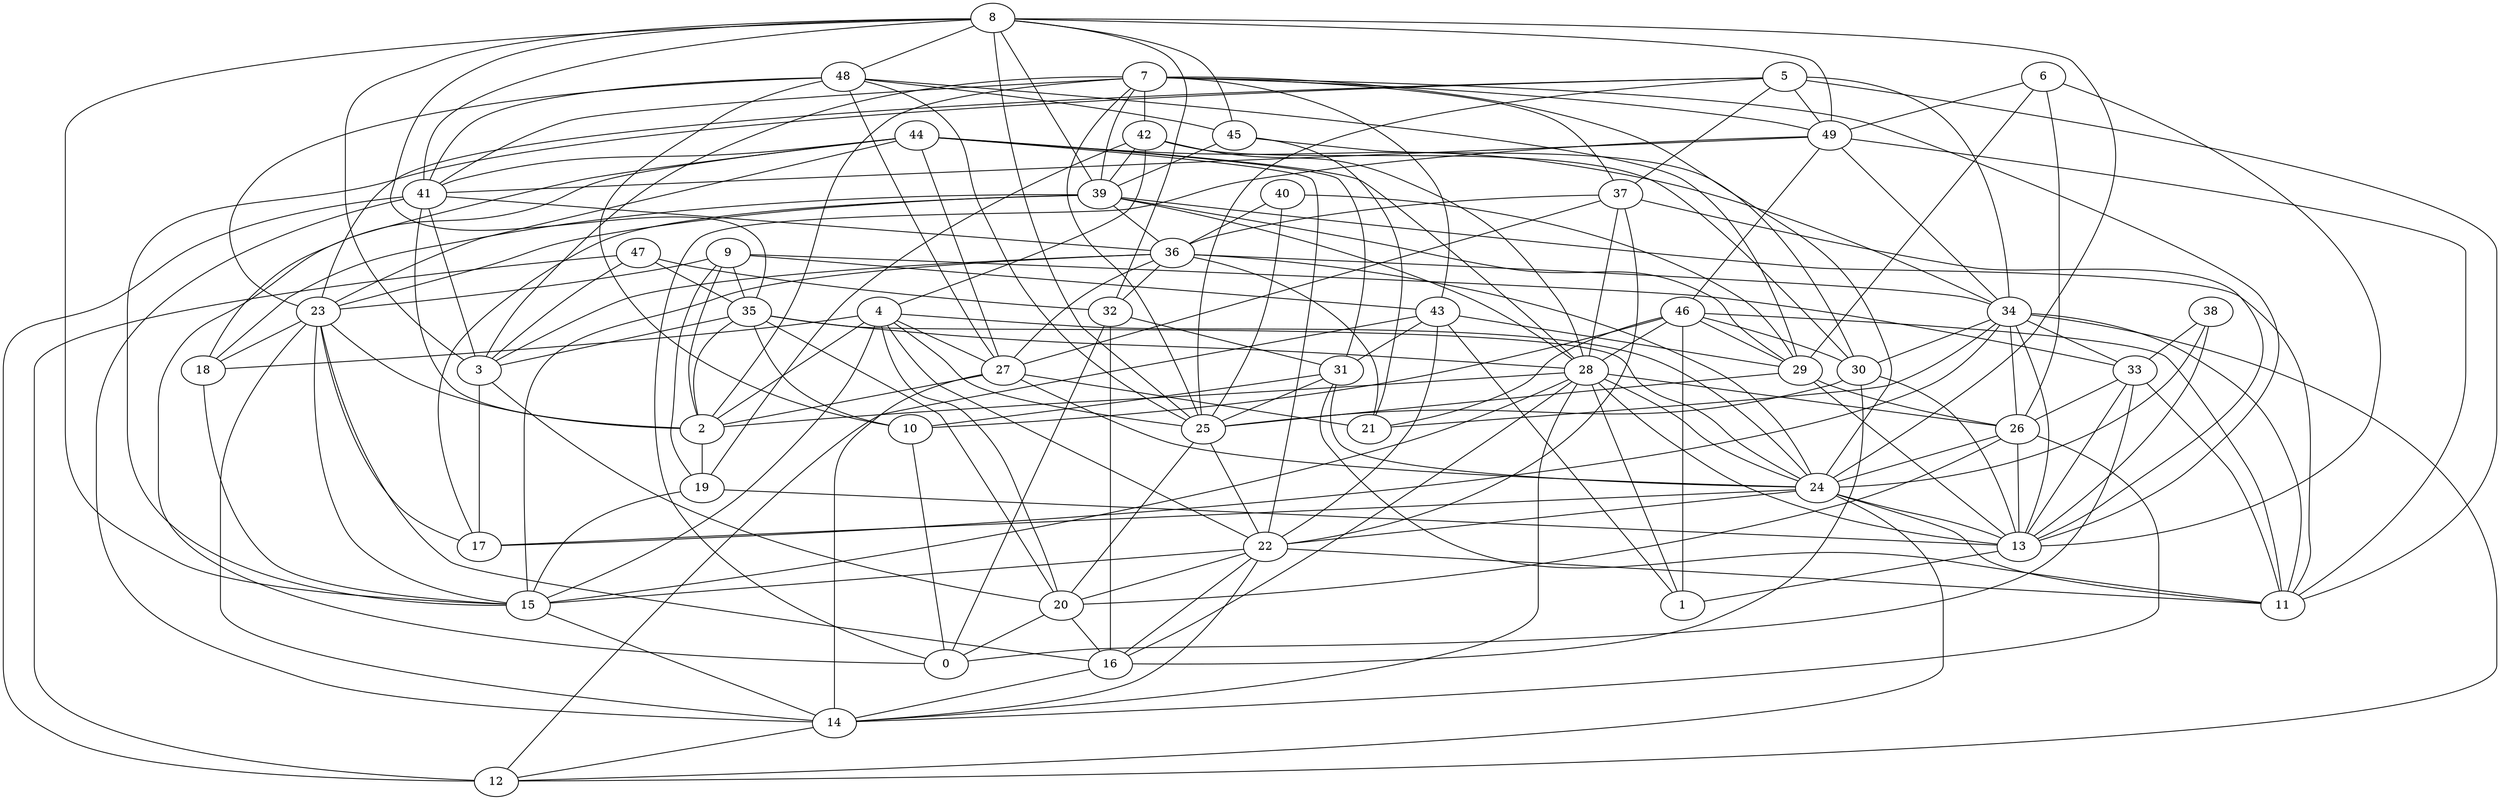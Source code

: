 digraph GG_graph {

subgraph G_graph {
edge [color = black]
"5" -> "15" [dir = none]
"33" -> "26" [dir = none]
"38" -> "24" [dir = none]
"48" -> "25" [dir = none]
"43" -> "1" [dir = none]
"47" -> "32" [dir = none]
"7" -> "37" [dir = none]
"9" -> "43" [dir = none]
"9" -> "19" [dir = none]
"9" -> "23" [dir = none]
"32" -> "16" [dir = none]
"32" -> "31" [dir = none]
"6" -> "13" [dir = none]
"45" -> "21" [dir = none]
"27" -> "24" [dir = none]
"35" -> "20" [dir = none]
"35" -> "24" [dir = none]
"40" -> "36" [dir = none]
"41" -> "36" [dir = none]
"28" -> "13" [dir = none]
"28" -> "15" [dir = none]
"28" -> "24" [dir = none]
"46" -> "21" [dir = none]
"46" -> "11" [dir = none]
"31" -> "10" [dir = none]
"31" -> "25" [dir = none]
"31" -> "11" [dir = none]
"37" -> "22" [dir = none]
"37" -> "28" [dir = none]
"34" -> "13" [dir = none]
"14" -> "12" [dir = none]
"18" -> "15" [dir = none]
"24" -> "17" [dir = none]
"24" -> "11" [dir = none]
"15" -> "14" [dir = none]
"29" -> "26" [dir = none]
"29" -> "13" [dir = none]
"42" -> "30" [dir = none]
"42" -> "28" [dir = none]
"49" -> "41" [dir = none]
"8" -> "32" [dir = none]
"4" -> "18" [dir = none]
"39" -> "23" [dir = none]
"44" -> "0" [dir = none]
"44" -> "41" [dir = none]
"44" -> "31" [dir = none]
"23" -> "2" [dir = none]
"23" -> "15" [dir = none]
"36" -> "3" [dir = none]
"22" -> "11" [dir = none]
"7" -> "13" [dir = none]
"31" -> "24" [dir = none]
"35" -> "10" [dir = none]
"24" -> "12" [dir = none]
"3" -> "20" [dir = none]
"37" -> "36" [dir = none]
"39" -> "28" [dir = none]
"40" -> "29" [dir = none]
"28" -> "1" [dir = none]
"32" -> "0" [dir = none]
"9" -> "2" [dir = none]
"33" -> "11" [dir = none]
"44" -> "27" [dir = none]
"34" -> "33" [dir = none]
"34" -> "26" [dir = none]
"41" -> "3" [dir = none]
"28" -> "26" [dir = none]
"8" -> "35" [dir = none]
"49" -> "46" [dir = none]
"36" -> "34" [dir = none]
"45" -> "39" [dir = none]
"44" -> "28" [dir = none]
"7" -> "43" [dir = none]
"6" -> "26" [dir = none]
"36" -> "32" [dir = none]
"47" -> "12" [dir = none]
"48" -> "10" [dir = none]
"49" -> "0" [dir = none]
"38" -> "33" [dir = none]
"46" -> "29" [dir = none]
"19" -> "13" [dir = none]
"27" -> "21" [dir = none]
"49" -> "11" [dir = none]
"48" -> "29" [dir = none]
"39" -> "29" [dir = none]
"4" -> "15" [dir = none]
"46" -> "30" [dir = none]
"45" -> "30" [dir = none]
"48" -> "27" [dir = none]
"30" -> "16" [dir = none]
"43" -> "29" [dir = none]
"37" -> "13" [dir = none]
"27" -> "2" [dir = none]
"22" -> "16" [dir = none]
"25" -> "22" [dir = none]
"13" -> "1" [dir = none]
"23" -> "16" [dir = none]
"20" -> "0" [dir = none]
"25" -> "20" [dir = none]
"16" -> "14" [dir = none]
"34" -> "30" [dir = none]
"33" -> "13" [dir = none]
"47" -> "35" [dir = none]
"6" -> "29" [dir = none]
"28" -> "14" [dir = none]
"9" -> "33" [dir = none]
"24" -> "13" [dir = none]
"42" -> "4" [dir = none]
"8" -> "15" [dir = none]
"5" -> "11" [dir = none]
"8" -> "39" [dir = none]
"8" -> "49" [dir = none]
"41" -> "12" [dir = none]
"39" -> "18" [dir = none]
"7" -> "3" [dir = none]
"48" -> "41" [dir = none]
"19" -> "15" [dir = none]
"22" -> "14" [dir = none]
"8" -> "24" [dir = none]
"7" -> "25" [dir = none]
"8" -> "3" [dir = none]
"20" -> "16" [dir = none]
"42" -> "19" [dir = none]
"48" -> "23" [dir = none]
"44" -> "34" [dir = none]
"30" -> "25" [dir = none]
"7" -> "42" [dir = none]
"44" -> "23" [dir = none]
"5" -> "25" [dir = none]
"35" -> "28" [dir = none]
"23" -> "14" [dir = none]
"4" -> "20" [dir = none]
"48" -> "45" [dir = none]
"4" -> "24" [dir = none]
"7" -> "41" [dir = none]
"4" -> "27" [dir = none]
"46" -> "1" [dir = none]
"28" -> "2" [dir = none]
"44" -> "18" [dir = none]
"42" -> "39" [dir = none]
"33" -> "0" [dir = none]
"23" -> "18" [dir = none]
"34" -> "11" [dir = none]
"46" -> "28" [dir = none]
"39" -> "17" [dir = none]
"26" -> "13" [dir = none]
"7" -> "39" [dir = none]
"39" -> "11" [dir = none]
"36" -> "21" [dir = none]
"4" -> "22" [dir = none]
"36" -> "27" [dir = none]
"8" -> "45" [dir = none]
"34" -> "12" [dir = none]
"2" -> "19" [dir = none]
"5" -> "34" [dir = none]
"7" -> "2" [dir = none]
"41" -> "2" [dir = none]
"5" -> "23" [dir = none]
"36" -> "15" [dir = none]
"29" -> "25" [dir = none]
"4" -> "2" [dir = none]
"5" -> "49" [dir = none]
"36" -> "24" [dir = none]
"6" -> "49" [dir = none]
"24" -> "22" [dir = none]
"44" -> "22" [dir = none]
"40" -> "25" [dir = none]
"43" -> "22" [dir = none]
"9" -> "35" [dir = none]
"49" -> "34" [dir = none]
"34" -> "21" [dir = none]
"26" -> "14" [dir = none]
"35" -> "2" [dir = none]
"47" -> "3" [dir = none]
"22" -> "20" [dir = none]
"10" -> "0" [dir = none]
"28" -> "16" [dir = none]
"8" -> "25" [dir = none]
"43" -> "12" [dir = none]
"26" -> "20" [dir = none]
"3" -> "17" [dir = none]
"8" -> "41" [dir = none]
"35" -> "3" [dir = none]
"34" -> "17" [dir = none]
"43" -> "31" [dir = none]
"39" -> "36" [dir = none]
"38" -> "13" [dir = none]
"5" -> "37" [dir = none]
"46" -> "10" [dir = none]
"37" -> "27" [dir = none]
"7" -> "49" [dir = none]
"27" -> "14" [dir = none]
"22" -> "15" [dir = none]
"26" -> "24" [dir = none]
"8" -> "48" [dir = none]
"7" -> "24" [dir = none]
"4" -> "25" [dir = none]
"23" -> "17" [dir = none]
"41" -> "14" [dir = none]
"30" -> "13" [dir = none]
}

}

